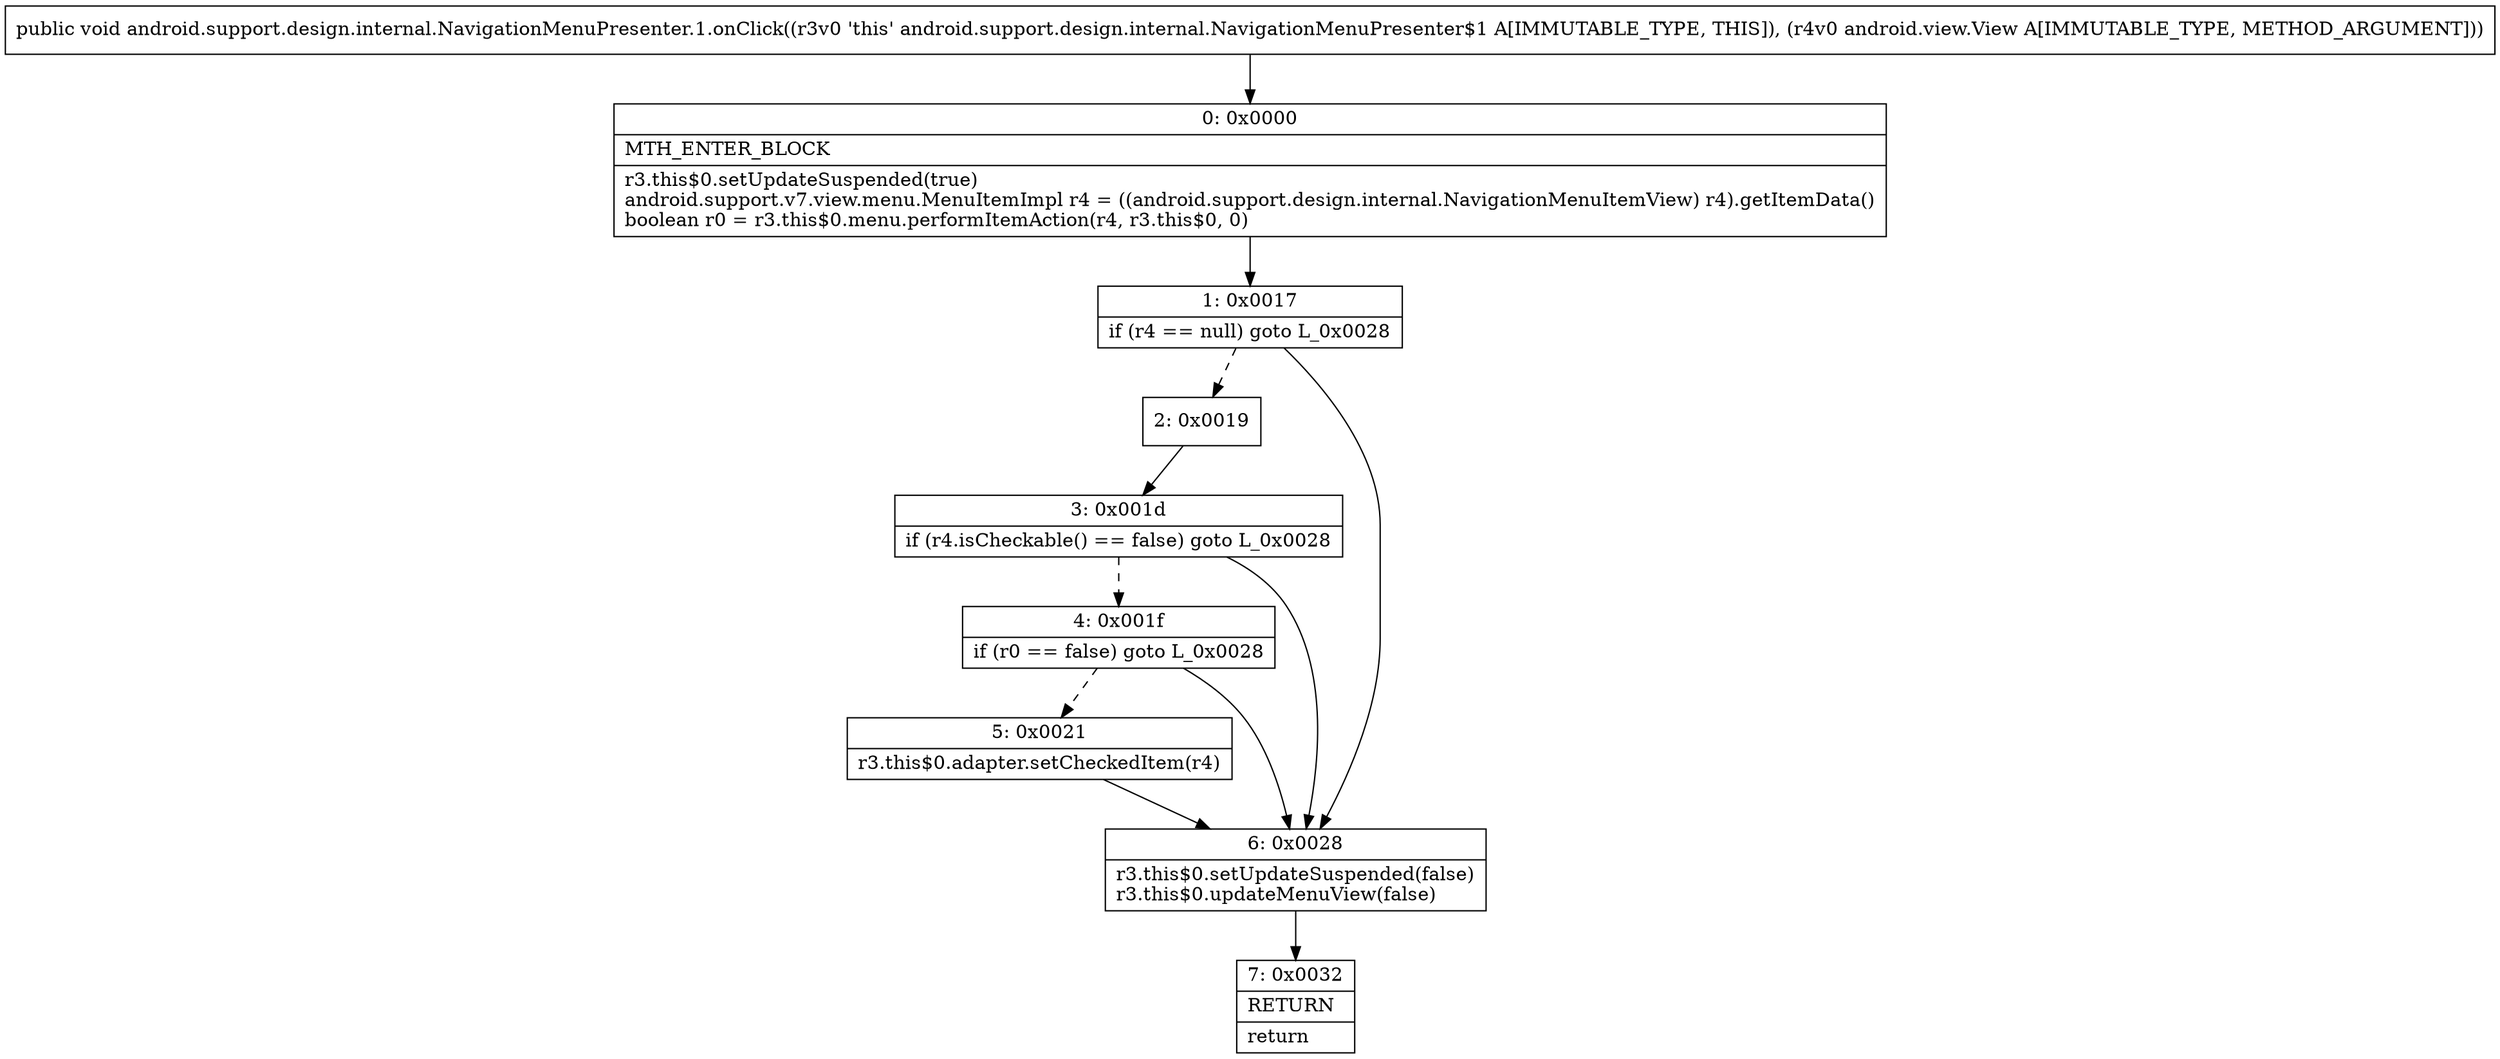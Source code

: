 digraph "CFG forandroid.support.design.internal.NavigationMenuPresenter.1.onClick(Landroid\/view\/View;)V" {
Node_0 [shape=record,label="{0\:\ 0x0000|MTH_ENTER_BLOCK\l|r3.this$0.setUpdateSuspended(true)\landroid.support.v7.view.menu.MenuItemImpl r4 = ((android.support.design.internal.NavigationMenuItemView) r4).getItemData()\lboolean r0 = r3.this$0.menu.performItemAction(r4, r3.this$0, 0)\l}"];
Node_1 [shape=record,label="{1\:\ 0x0017|if (r4 == null) goto L_0x0028\l}"];
Node_2 [shape=record,label="{2\:\ 0x0019}"];
Node_3 [shape=record,label="{3\:\ 0x001d|if (r4.isCheckable() == false) goto L_0x0028\l}"];
Node_4 [shape=record,label="{4\:\ 0x001f|if (r0 == false) goto L_0x0028\l}"];
Node_5 [shape=record,label="{5\:\ 0x0021|r3.this$0.adapter.setCheckedItem(r4)\l}"];
Node_6 [shape=record,label="{6\:\ 0x0028|r3.this$0.setUpdateSuspended(false)\lr3.this$0.updateMenuView(false)\l}"];
Node_7 [shape=record,label="{7\:\ 0x0032|RETURN\l|return\l}"];
MethodNode[shape=record,label="{public void android.support.design.internal.NavigationMenuPresenter.1.onClick((r3v0 'this' android.support.design.internal.NavigationMenuPresenter$1 A[IMMUTABLE_TYPE, THIS]), (r4v0 android.view.View A[IMMUTABLE_TYPE, METHOD_ARGUMENT])) }"];
MethodNode -> Node_0;
Node_0 -> Node_1;
Node_1 -> Node_2[style=dashed];
Node_1 -> Node_6;
Node_2 -> Node_3;
Node_3 -> Node_4[style=dashed];
Node_3 -> Node_6;
Node_4 -> Node_5[style=dashed];
Node_4 -> Node_6;
Node_5 -> Node_6;
Node_6 -> Node_7;
}

